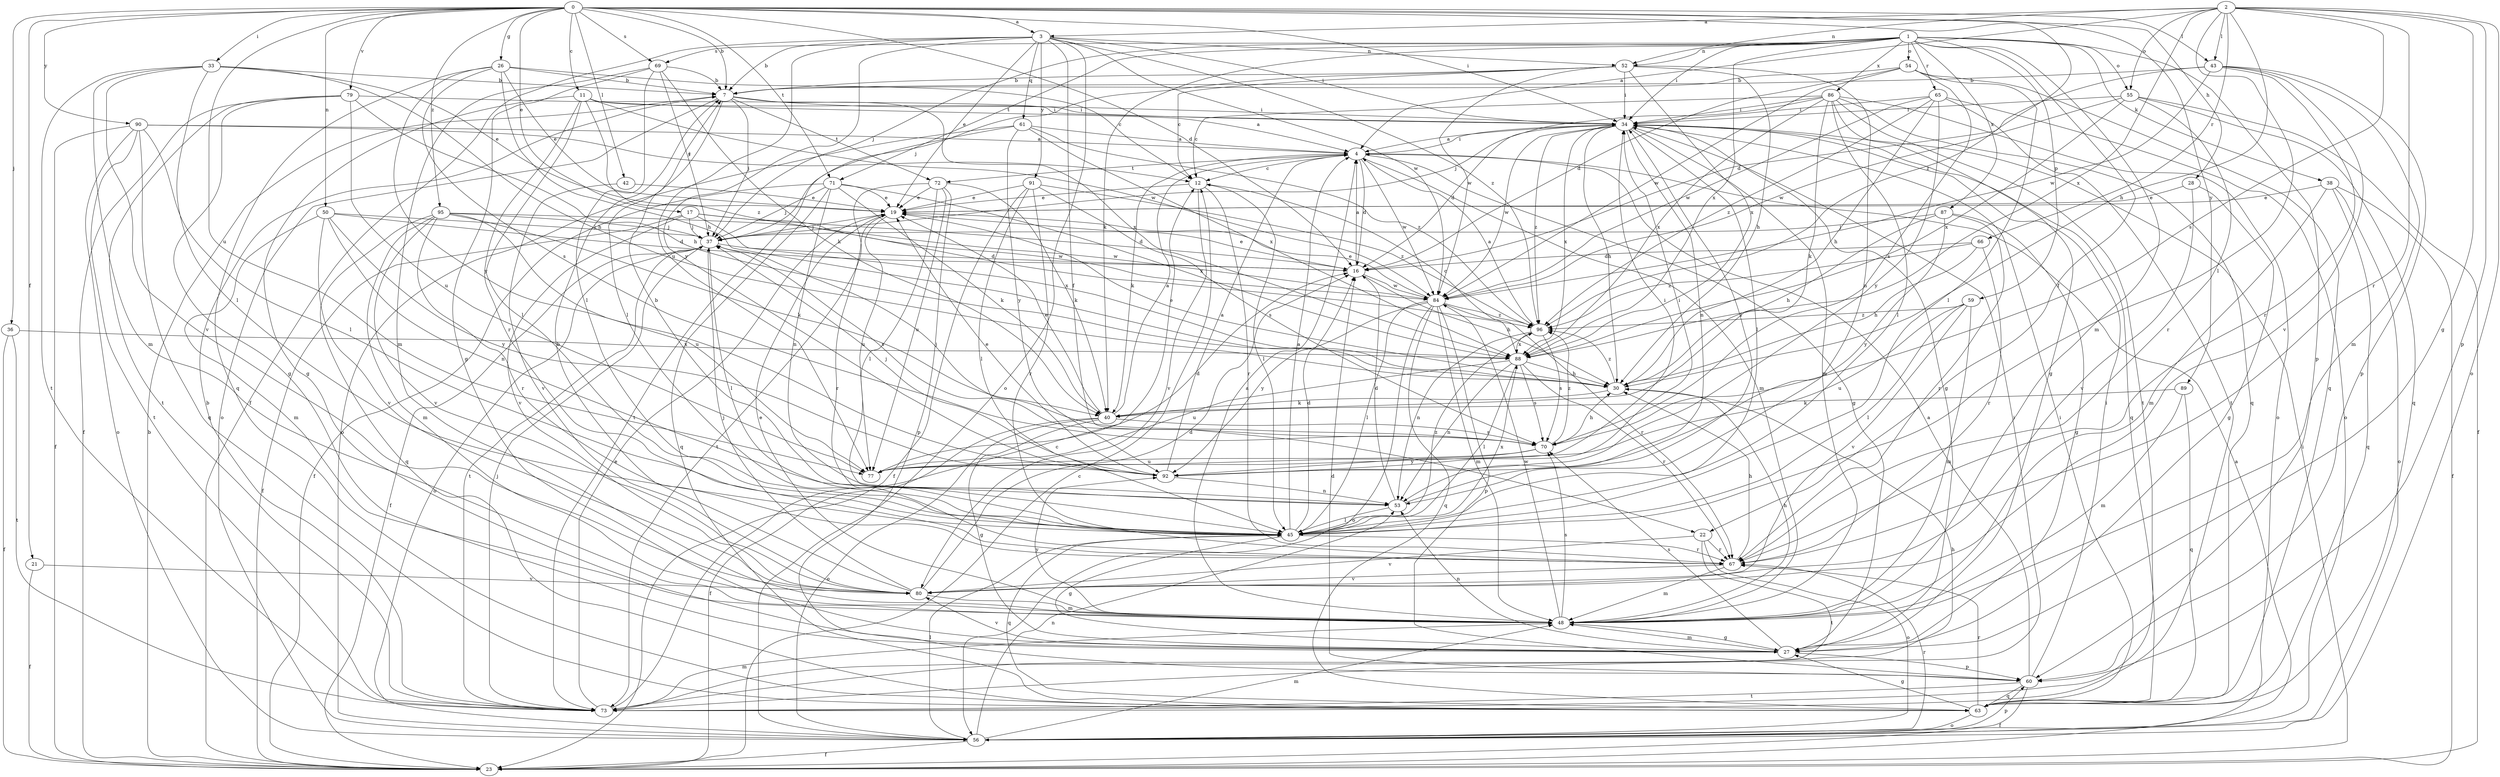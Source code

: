 strict digraph  {
0;
1;
2;
3;
4;
7;
11;
12;
16;
17;
19;
21;
22;
23;
26;
27;
28;
30;
33;
34;
36;
37;
38;
40;
42;
43;
45;
48;
50;
52;
53;
54;
55;
56;
59;
60;
61;
63;
65;
66;
67;
69;
70;
71;
72;
73;
77;
79;
80;
84;
86;
87;
88;
89;
90;
91;
92;
95;
96;
0 -> 3  [label=a];
0 -> 7  [label=b];
0 -> 11  [label=c];
0 -> 16  [label=d];
0 -> 17  [label=e];
0 -> 21  [label=f];
0 -> 26  [label=g];
0 -> 28  [label=h];
0 -> 33  [label=i];
0 -> 34  [label=i];
0 -> 36  [label=j];
0 -> 42  [label=l];
0 -> 43  [label=l];
0 -> 50  [label=n];
0 -> 69  [label=s];
0 -> 71  [label=t];
0 -> 77  [label=u];
0 -> 79  [label=v];
0 -> 89  [label=y];
0 -> 90  [label=y];
0 -> 95  [label=z];
0 -> 96  [label=z];
1 -> 22  [label=f];
1 -> 34  [label=i];
1 -> 37  [label=j];
1 -> 38  [label=k];
1 -> 40  [label=k];
1 -> 48  [label=m];
1 -> 52  [label=n];
1 -> 54  [label=o];
1 -> 55  [label=o];
1 -> 59  [label=p];
1 -> 60  [label=p];
1 -> 65  [label=r];
1 -> 69  [label=s];
1 -> 71  [label=t];
1 -> 86  [label=x];
1 -> 87  [label=x];
1 -> 88  [label=x];
2 -> 3  [label=a];
2 -> 4  [label=a];
2 -> 27  [label=g];
2 -> 30  [label=h];
2 -> 43  [label=l];
2 -> 45  [label=l];
2 -> 52  [label=n];
2 -> 55  [label=o];
2 -> 56  [label=o];
2 -> 60  [label=p];
2 -> 66  [label=r];
2 -> 67  [label=r];
2 -> 70  [label=s];
2 -> 88  [label=x];
3 -> 7  [label=b];
3 -> 19  [label=e];
3 -> 22  [label=f];
3 -> 23  [label=f];
3 -> 34  [label=i];
3 -> 52  [label=n];
3 -> 56  [label=o];
3 -> 61  [label=q];
3 -> 77  [label=u];
3 -> 84  [label=w];
3 -> 91  [label=y];
3 -> 92  [label=y];
3 -> 96  [label=z];
4 -> 12  [label=c];
4 -> 16  [label=d];
4 -> 27  [label=g];
4 -> 34  [label=i];
4 -> 40  [label=k];
4 -> 48  [label=m];
4 -> 72  [label=t];
4 -> 84  [label=w];
7 -> 34  [label=i];
7 -> 37  [label=j];
7 -> 45  [label=l];
7 -> 56  [label=o];
7 -> 72  [label=t];
7 -> 88  [label=x];
11 -> 4  [label=a];
11 -> 27  [label=g];
11 -> 34  [label=i];
11 -> 45  [label=l];
11 -> 67  [label=r];
11 -> 84  [label=w];
11 -> 96  [label=z];
12 -> 19  [label=e];
12 -> 45  [label=l];
12 -> 67  [label=r];
12 -> 80  [label=v];
16 -> 4  [label=a];
16 -> 19  [label=e];
16 -> 30  [label=h];
16 -> 84  [label=w];
17 -> 16  [label=d];
17 -> 23  [label=f];
17 -> 37  [label=j];
17 -> 80  [label=v];
17 -> 84  [label=w];
17 -> 88  [label=x];
19 -> 37  [label=j];
19 -> 67  [label=r];
19 -> 77  [label=u];
21 -> 23  [label=f];
21 -> 80  [label=v];
22 -> 56  [label=o];
22 -> 67  [label=r];
22 -> 73  [label=t];
22 -> 80  [label=v];
23 -> 4  [label=a];
23 -> 7  [label=b];
23 -> 12  [label=c];
23 -> 34  [label=i];
26 -> 7  [label=b];
26 -> 12  [label=c];
26 -> 19  [label=e];
26 -> 30  [label=h];
26 -> 63  [label=q];
26 -> 70  [label=s];
26 -> 92  [label=y];
27 -> 48  [label=m];
27 -> 53  [label=n];
27 -> 60  [label=p];
27 -> 70  [label=s];
27 -> 80  [label=v];
28 -> 19  [label=e];
28 -> 27  [label=g];
28 -> 80  [label=v];
30 -> 19  [label=e];
30 -> 40  [label=k];
30 -> 96  [label=z];
33 -> 7  [label=b];
33 -> 19  [label=e];
33 -> 30  [label=h];
33 -> 45  [label=l];
33 -> 48  [label=m];
33 -> 73  [label=t];
33 -> 80  [label=v];
34 -> 4  [label=a];
34 -> 16  [label=d];
34 -> 27  [label=g];
34 -> 30  [label=h];
34 -> 45  [label=l];
34 -> 48  [label=m];
34 -> 53  [label=n];
34 -> 63  [label=q];
34 -> 84  [label=w];
34 -> 88  [label=x];
34 -> 96  [label=z];
36 -> 23  [label=f];
36 -> 73  [label=t];
36 -> 88  [label=x];
37 -> 16  [label=d];
37 -> 23  [label=f];
37 -> 45  [label=l];
37 -> 56  [label=o];
37 -> 70  [label=s];
37 -> 73  [label=t];
38 -> 19  [label=e];
38 -> 23  [label=f];
38 -> 48  [label=m];
38 -> 56  [label=o];
38 -> 63  [label=q];
40 -> 4  [label=a];
40 -> 19  [label=e];
40 -> 23  [label=f];
40 -> 27  [label=g];
40 -> 56  [label=o];
40 -> 70  [label=s];
42 -> 19  [label=e];
42 -> 80  [label=v];
43 -> 7  [label=b];
43 -> 16  [label=d];
43 -> 48  [label=m];
43 -> 60  [label=p];
43 -> 67  [label=r];
43 -> 80  [label=v];
43 -> 84  [label=w];
45 -> 4  [label=a];
45 -> 16  [label=d];
45 -> 27  [label=g];
45 -> 63  [label=q];
45 -> 67  [label=r];
45 -> 88  [label=x];
45 -> 96  [label=z];
48 -> 4  [label=a];
48 -> 19  [label=e];
48 -> 27  [label=g];
48 -> 30  [label=h];
48 -> 70  [label=s];
48 -> 84  [label=w];
48 -> 92  [label=y];
50 -> 16  [label=d];
50 -> 37  [label=j];
50 -> 48  [label=m];
50 -> 53  [label=n];
50 -> 80  [label=v];
50 -> 92  [label=y];
52 -> 7  [label=b];
52 -> 12  [label=c];
52 -> 30  [label=h];
52 -> 34  [label=i];
52 -> 37  [label=j];
52 -> 53  [label=n];
52 -> 84  [label=w];
52 -> 88  [label=x];
53 -> 7  [label=b];
53 -> 16  [label=d];
53 -> 34  [label=i];
53 -> 45  [label=l];
54 -> 7  [label=b];
54 -> 16  [label=d];
54 -> 45  [label=l];
54 -> 63  [label=q];
54 -> 70  [label=s];
54 -> 84  [label=w];
55 -> 23  [label=f];
55 -> 34  [label=i];
55 -> 63  [label=q];
55 -> 67  [label=r];
55 -> 84  [label=w];
55 -> 88  [label=x];
56 -> 23  [label=f];
56 -> 45  [label=l];
56 -> 48  [label=m];
56 -> 53  [label=n];
56 -> 60  [label=p];
56 -> 67  [label=r];
59 -> 45  [label=l];
59 -> 48  [label=m];
59 -> 77  [label=u];
59 -> 80  [label=v];
59 -> 96  [label=z];
60 -> 4  [label=a];
60 -> 16  [label=d];
60 -> 23  [label=f];
60 -> 34  [label=i];
60 -> 63  [label=q];
60 -> 73  [label=t];
61 -> 4  [label=a];
61 -> 56  [label=o];
61 -> 73  [label=t];
61 -> 88  [label=x];
61 -> 92  [label=y];
61 -> 96  [label=z];
63 -> 27  [label=g];
63 -> 34  [label=i];
63 -> 56  [label=o];
63 -> 67  [label=r];
65 -> 30  [label=h];
65 -> 34  [label=i];
65 -> 56  [label=o];
65 -> 73  [label=t];
65 -> 84  [label=w];
65 -> 92  [label=y];
65 -> 96  [label=z];
66 -> 16  [label=d];
66 -> 30  [label=h];
66 -> 67  [label=r];
66 -> 96  [label=z];
67 -> 30  [label=h];
67 -> 48  [label=m];
67 -> 80  [label=v];
69 -> 7  [label=b];
69 -> 27  [label=g];
69 -> 37  [label=j];
69 -> 40  [label=k];
69 -> 45  [label=l];
69 -> 48  [label=m];
70 -> 30  [label=h];
70 -> 37  [label=j];
70 -> 77  [label=u];
70 -> 92  [label=y];
70 -> 96  [label=z];
71 -> 19  [label=e];
71 -> 23  [label=f];
71 -> 37  [label=j];
71 -> 40  [label=k];
71 -> 53  [label=n];
71 -> 63  [label=q];
71 -> 88  [label=x];
72 -> 19  [label=e];
72 -> 40  [label=k];
72 -> 45  [label=l];
72 -> 60  [label=p];
72 -> 73  [label=t];
72 -> 77  [label=u];
73 -> 7  [label=b];
73 -> 12  [label=c];
73 -> 19  [label=e];
73 -> 30  [label=h];
73 -> 34  [label=i];
73 -> 37  [label=j];
73 -> 48  [label=m];
77 -> 16  [label=d];
77 -> 34  [label=i];
79 -> 23  [label=f];
79 -> 27  [label=g];
79 -> 30  [label=h];
79 -> 34  [label=i];
79 -> 73  [label=t];
79 -> 77  [label=u];
80 -> 7  [label=b];
80 -> 16  [label=d];
80 -> 37  [label=j];
80 -> 48  [label=m];
84 -> 19  [label=e];
84 -> 45  [label=l];
84 -> 48  [label=m];
84 -> 56  [label=o];
84 -> 60  [label=p];
84 -> 63  [label=q];
84 -> 67  [label=r];
84 -> 92  [label=y];
84 -> 96  [label=z];
86 -> 12  [label=c];
86 -> 27  [label=g];
86 -> 34  [label=i];
86 -> 37  [label=j];
86 -> 40  [label=k];
86 -> 45  [label=l];
86 -> 56  [label=o];
86 -> 63  [label=q];
86 -> 73  [label=t];
86 -> 88  [label=x];
87 -> 27  [label=g];
87 -> 30  [label=h];
87 -> 37  [label=j];
87 -> 67  [label=r];
87 -> 92  [label=y];
88 -> 12  [label=c];
88 -> 30  [label=h];
88 -> 45  [label=l];
88 -> 53  [label=n];
88 -> 67  [label=r];
88 -> 70  [label=s];
88 -> 77  [label=u];
89 -> 40  [label=k];
89 -> 48  [label=m];
89 -> 63  [label=q];
90 -> 4  [label=a];
90 -> 12  [label=c];
90 -> 23  [label=f];
90 -> 45  [label=l];
90 -> 56  [label=o];
90 -> 63  [label=q];
90 -> 73  [label=t];
91 -> 19  [label=e];
91 -> 23  [label=f];
91 -> 45  [label=l];
91 -> 67  [label=r];
91 -> 70  [label=s];
91 -> 96  [label=z];
92 -> 4  [label=a];
92 -> 19  [label=e];
92 -> 34  [label=i];
92 -> 37  [label=j];
92 -> 53  [label=n];
95 -> 37  [label=j];
95 -> 40  [label=k];
95 -> 48  [label=m];
95 -> 63  [label=q];
95 -> 67  [label=r];
95 -> 77  [label=u];
95 -> 80  [label=v];
95 -> 84  [label=w];
96 -> 4  [label=a];
96 -> 53  [label=n];
96 -> 70  [label=s];
96 -> 88  [label=x];
}
